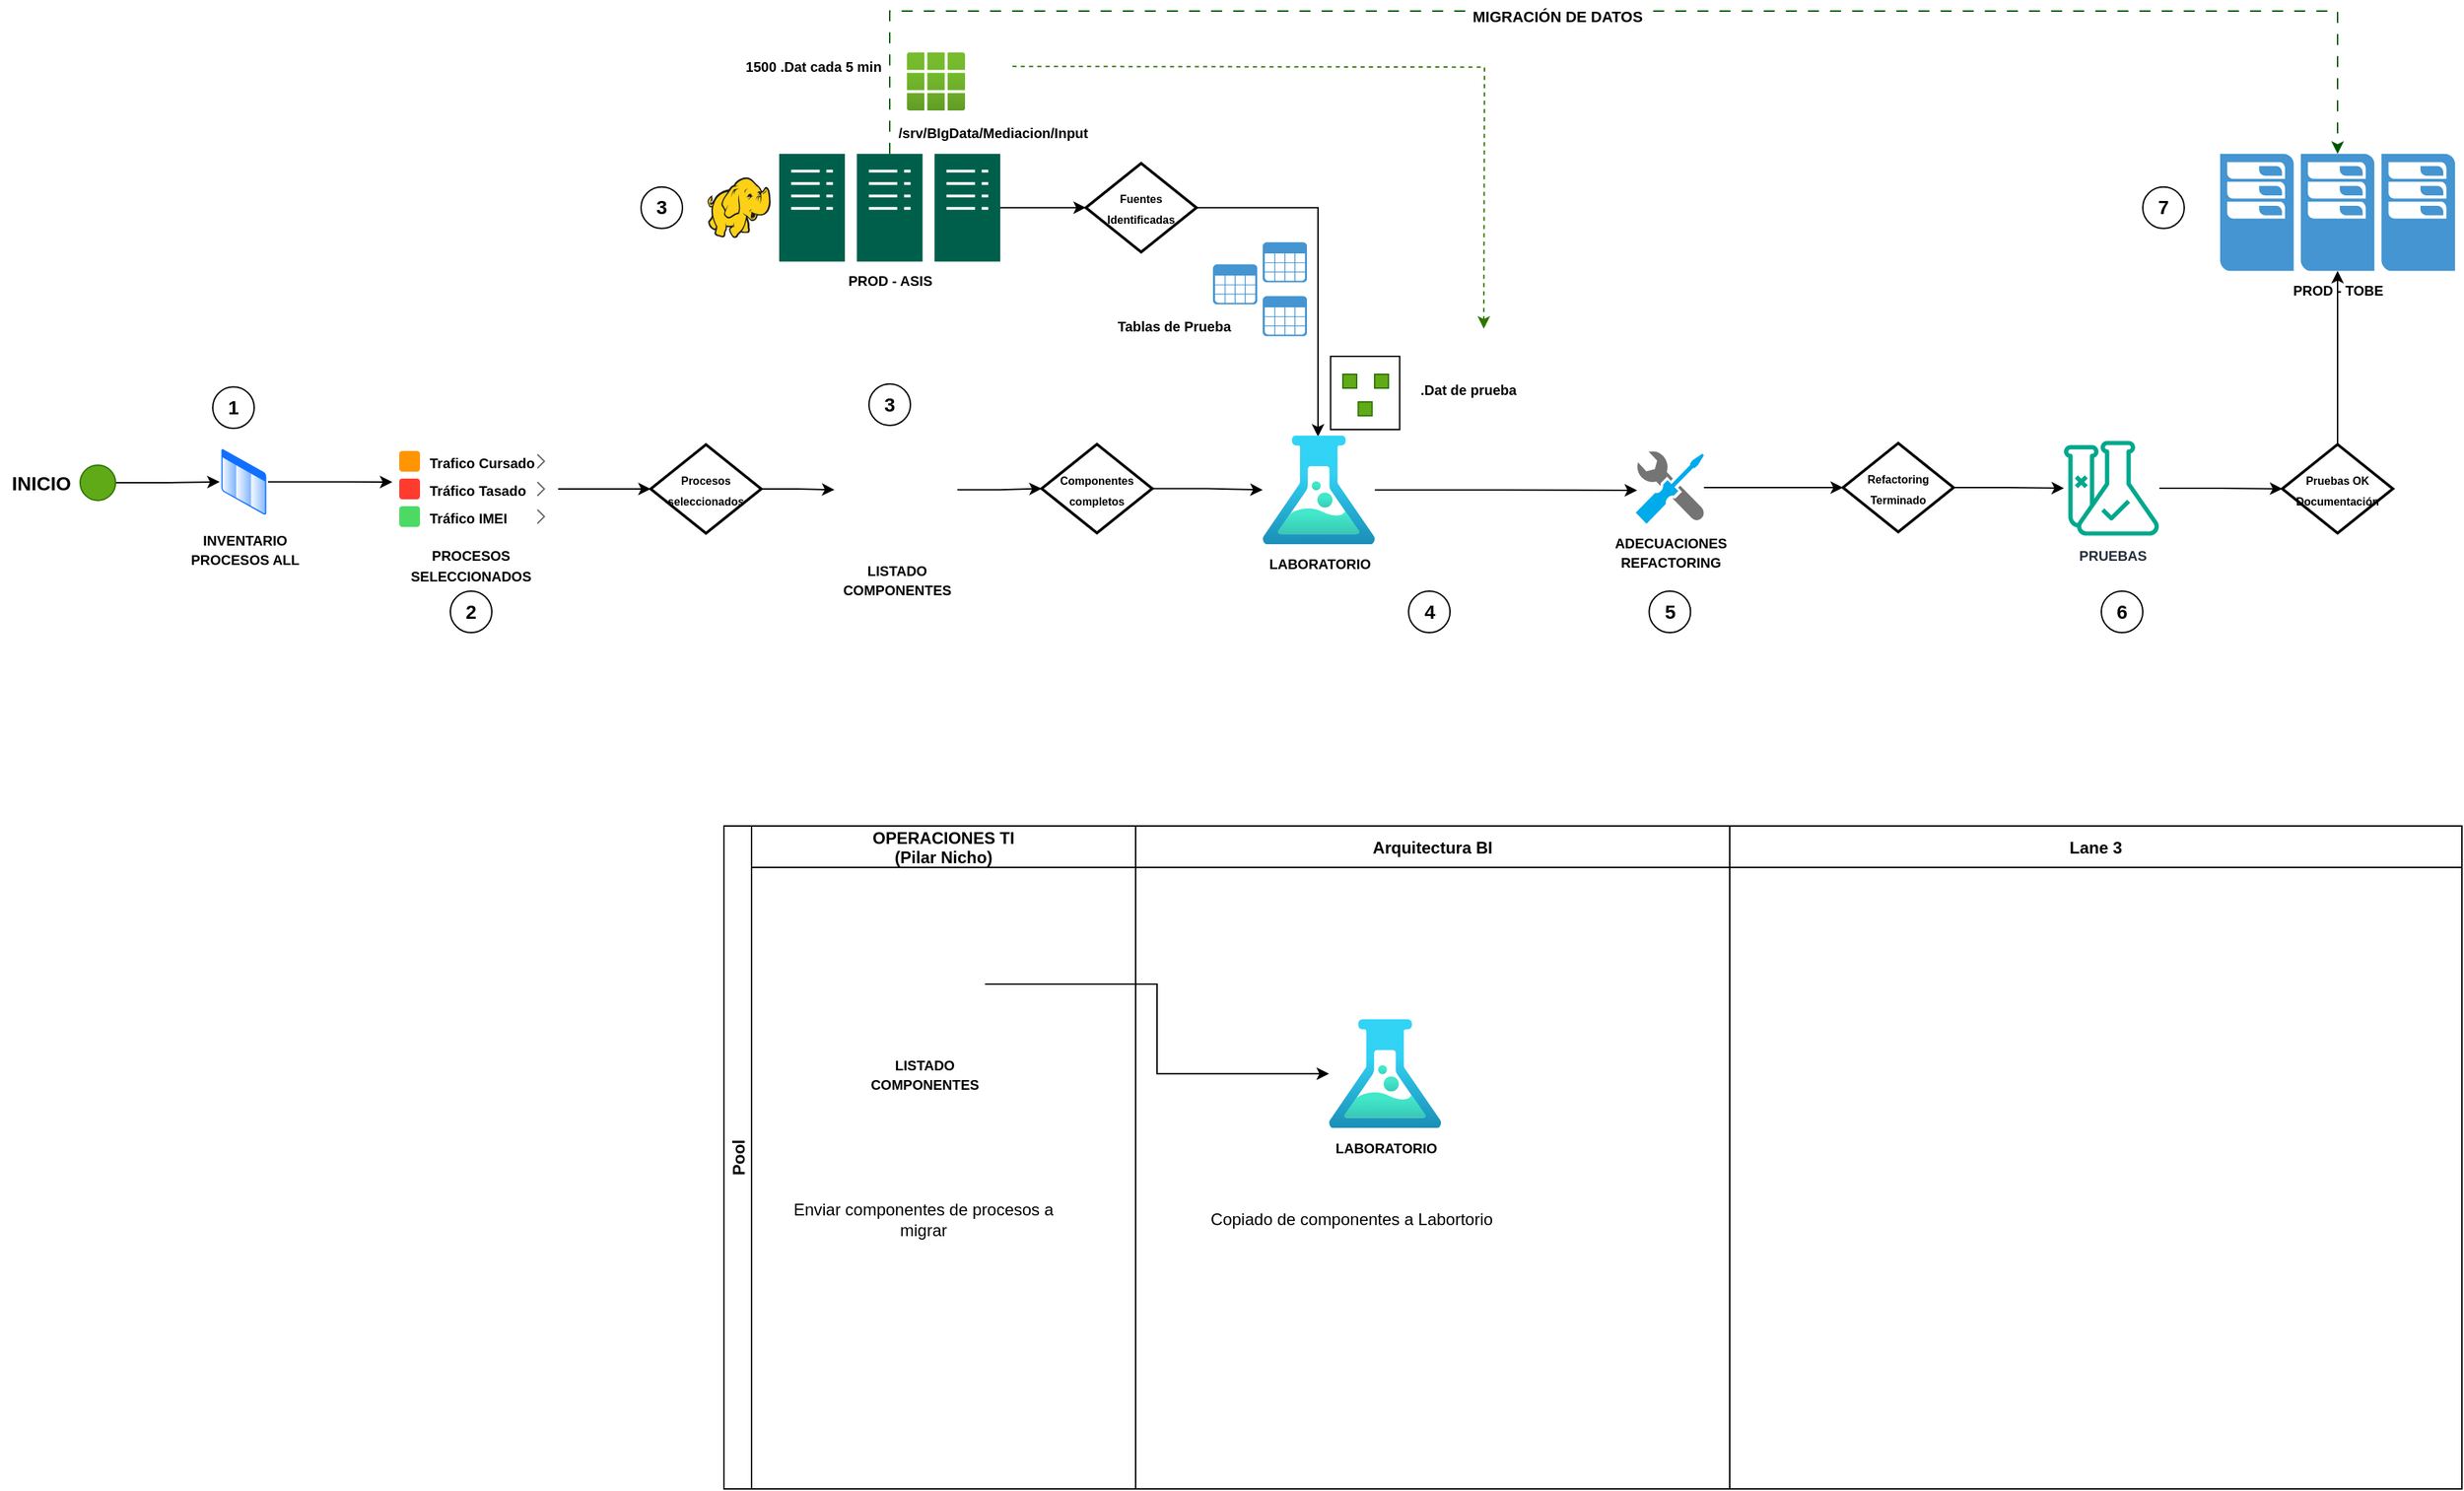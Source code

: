 <mxfile version="22.1.2" type="github">
  <diagram name="Página-1" id="Q9GNLlyVEW6anbHTA-qK">
    <mxGraphModel dx="2145" dy="1731" grid="1" gridSize="10" guides="1" tooltips="1" connect="1" arrows="1" fold="1" page="1" pageScale="1" pageWidth="827" pageHeight="1169" math="0" shadow="0">
      <root>
        <mxCell id="0" />
        <mxCell id="1" parent="0" />
        <mxCell id="malCh2sEdEqplTAO-f5v-149" value="" style="rounded=0;whiteSpace=wrap;html=1;" vertex="1" parent="1">
          <mxGeometry x="239.14" y="30" width="50" height="53" as="geometry" />
        </mxCell>
        <mxCell id="malCh2sEdEqplTAO-f5v-1" value="&lt;font style=&quot;font-size: 10px;&quot;&gt;&lt;b&gt;INVENTARIO &lt;br&gt;PROCESOS ALL&lt;/b&gt;&lt;/font&gt;" style="image;aspect=fixed;perimeter=ellipsePerimeter;html=1;align=center;shadow=0;dashed=0;spacingTop=3;image=img/lib/active_directory/list.svg;" vertex="1" parent="1">
          <mxGeometry x="-565" y="95.88" width="35" height="50" as="geometry" />
        </mxCell>
        <mxCell id="malCh2sEdEqplTAO-f5v-3" value="" style="shape=rect;strokeColor=none;fillColor=#ffffff;gradientColor=none;shadow=0;" vertex="1" parent="1">
          <mxGeometry x="-440" y="96" width="120" height="60" as="geometry" />
        </mxCell>
        <mxCell id="malCh2sEdEqplTAO-f5v-4" value="&lt;b&gt;Trafico Cursado&lt;/b&gt;" style="shape=rect;strokeColor=none;fontSize=10;fontColor=#000000;resizeWidth=1;align=left;spacingLeft=25;spacingTop=2;whiteSpace=wrap;html=1;" vertex="1" parent="malCh2sEdEqplTAO-f5v-3">
          <mxGeometry width="120" height="20" relative="1" as="geometry" />
        </mxCell>
        <mxCell id="malCh2sEdEqplTAO-f5v-5" value="" style="shape=rect;rounded=1;rSize=3;strokeColor=none;fillColor=#FF9501;" vertex="1" parent="malCh2sEdEqplTAO-f5v-4">
          <mxGeometry y="0.5" width="15" height="15" relative="1" as="geometry">
            <mxPoint x="5" y="-7.5" as="offset" />
          </mxGeometry>
        </mxCell>
        <mxCell id="malCh2sEdEqplTAO-f5v-6" value="" style="shape=mxgraph.ios7.misc.right;strokeColor=#666666;" vertex="1" parent="malCh2sEdEqplTAO-f5v-4">
          <mxGeometry x="1" y="0.5" width="5" height="10" relative="1" as="geometry">
            <mxPoint x="-15" y="-5" as="offset" />
          </mxGeometry>
        </mxCell>
        <mxCell id="malCh2sEdEqplTAO-f5v-7" value="&lt;b&gt;Tráfico Tasado&lt;/b&gt;" style="shape=rect;strokeColor=none;fontSize=10;fontColor=#000000;resizeWidth=1;align=left;spacingLeft=25;spacingTop=2;whiteSpace=wrap;html=1;" vertex="1" parent="malCh2sEdEqplTAO-f5v-3">
          <mxGeometry width="120" height="20" relative="1" as="geometry">
            <mxPoint y="20" as="offset" />
          </mxGeometry>
        </mxCell>
        <mxCell id="malCh2sEdEqplTAO-f5v-8" value="" style="shape=rect;rounded=1;rSize=3;strokeColor=none;fillColor=#FF3B2F;" vertex="1" parent="malCh2sEdEqplTAO-f5v-7">
          <mxGeometry y="0.5" width="15" height="15" relative="1" as="geometry">
            <mxPoint x="5" y="-7.5" as="offset" />
          </mxGeometry>
        </mxCell>
        <mxCell id="malCh2sEdEqplTAO-f5v-9" value="" style="shape=mxgraph.ios7.misc.right;strokeColor=#666666;" vertex="1" parent="malCh2sEdEqplTAO-f5v-7">
          <mxGeometry x="1" y="0.5" width="5" height="10" relative="1" as="geometry">
            <mxPoint x="-15" y="-5" as="offset" />
          </mxGeometry>
        </mxCell>
        <mxCell id="malCh2sEdEqplTAO-f5v-10" value="&lt;b&gt;Tráfico IMEI&lt;/b&gt;" style="shape=rect;strokeColor=none;fontSize=10;fontColor=#000000;resizeWidth=1;align=left;spacingLeft=25;spacingTop=2;whiteSpace=wrap;html=1;" vertex="1" parent="malCh2sEdEqplTAO-f5v-3">
          <mxGeometry width="120" height="20" relative="1" as="geometry">
            <mxPoint y="40" as="offset" />
          </mxGeometry>
        </mxCell>
        <mxCell id="malCh2sEdEqplTAO-f5v-11" value="" style="shape=rect;rounded=1;rSize=3;strokeColor=none;fillColor=#4CDA64;" vertex="1" parent="malCh2sEdEqplTAO-f5v-10">
          <mxGeometry y="0.5" width="15" height="15" relative="1" as="geometry">
            <mxPoint x="5" y="-7.5" as="offset" />
          </mxGeometry>
        </mxCell>
        <mxCell id="malCh2sEdEqplTAO-f5v-12" value="" style="shape=mxgraph.ios7.misc.right;strokeColor=#666666;" vertex="1" parent="malCh2sEdEqplTAO-f5v-10">
          <mxGeometry x="1" y="0.5" width="5" height="10" relative="1" as="geometry">
            <mxPoint x="-15" y="-5" as="offset" />
          </mxGeometry>
        </mxCell>
        <mxCell id="malCh2sEdEqplTAO-f5v-39" value="" style="image;sketch=0;aspect=fixed;html=1;points=[];align=center;fontSize=12;image=img/lib/mscae/HDInsight.svg;" vertex="1" parent="1">
          <mxGeometry x="-211.91" y="-99.63" width="45.83" height="44" as="geometry" />
        </mxCell>
        <mxCell id="malCh2sEdEqplTAO-f5v-41" value="&lt;font style=&quot;font-size: 10px;&quot;&gt;&lt;b&gt;ADECUACIONES&lt;br&gt;REFACTORING&lt;/b&gt;&lt;/font&gt;" style="image;sketch=0;aspect=fixed;html=1;points=[];align=center;fontSize=12;image=img/lib/mscae/Developer_Tools.svg;" vertex="1" parent="1">
          <mxGeometry x="460" y="98.75" width="49.35" height="52.5" as="geometry" />
        </mxCell>
        <mxCell id="malCh2sEdEqplTAO-f5v-48" value="&lt;font style=&quot;font-size: 10px;&quot;&gt;&lt;b&gt;PRUEBAS&lt;/b&gt;&lt;/font&gt;" style="sketch=0;outlineConnect=0;fontColor=#232F3E;gradientColor=none;fillColor=#01A88D;strokeColor=none;dashed=0;verticalLabelPosition=bottom;verticalAlign=top;align=center;html=1;fontSize=12;fontStyle=0;aspect=fixed;pointerEvents=1;shape=mxgraph.aws4.sagemaker_shadow_testing;" vertex="1" parent="1">
          <mxGeometry x="770" y="91" width="69" height="69" as="geometry" />
        </mxCell>
        <mxCell id="malCh2sEdEqplTAO-f5v-85" style="edgeStyle=orthogonalEdgeStyle;rounded=0;orthogonalLoop=1;jettySize=auto;html=1;" edge="1" parent="1" source="malCh2sEdEqplTAO-f5v-54" target="malCh2sEdEqplTAO-f5v-84">
          <mxGeometry relative="1" as="geometry" />
        </mxCell>
        <mxCell id="malCh2sEdEqplTAO-f5v-54" value="&lt;font style=&quot;font-size: 8px;&quot;&gt;&lt;b&gt;Componentes completos&lt;/b&gt;&lt;/font&gt;" style="strokeWidth=2;html=1;shape=mxgraph.flowchart.decision;whiteSpace=wrap;" vertex="1" parent="1">
          <mxGeometry x="30" y="93.63" width="80" height="64.25" as="geometry" />
        </mxCell>
        <mxCell id="malCh2sEdEqplTAO-f5v-63" style="edgeStyle=orthogonalEdgeStyle;rounded=0;orthogonalLoop=1;jettySize=auto;html=1;entryX=0.493;entryY=0.011;entryDx=0;entryDy=0;entryPerimeter=0;" edge="1" parent="1" source="malCh2sEdEqplTAO-f5v-60" target="malCh2sEdEqplTAO-f5v-84">
          <mxGeometry relative="1" as="geometry">
            <mxPoint x="299.575" y="70" as="targetPoint" />
          </mxGeometry>
        </mxCell>
        <mxCell id="malCh2sEdEqplTAO-f5v-60" value="&lt;font style=&quot;font-size: 8px;&quot;&gt;&lt;b&gt;Fuentes Identificadas&lt;/b&gt;&lt;/font&gt;" style="strokeWidth=2;html=1;shape=mxgraph.flowchart.decision;whiteSpace=wrap;" vertex="1" parent="1">
          <mxGeometry x="62" y="-109.76" width="80" height="64.25" as="geometry" />
        </mxCell>
        <mxCell id="malCh2sEdEqplTAO-f5v-103" style="edgeStyle=orthogonalEdgeStyle;rounded=0;orthogonalLoop=1;jettySize=auto;html=1;" edge="1" parent="1" source="malCh2sEdEqplTAO-f5v-64" target="malCh2sEdEqplTAO-f5v-98">
          <mxGeometry relative="1" as="geometry" />
        </mxCell>
        <mxCell id="malCh2sEdEqplTAO-f5v-64" value="&lt;span style=&quot;font-size: 8px;&quot;&gt;&lt;b&gt;Procesos seleccionados&lt;/b&gt;&lt;/span&gt;" style="strokeWidth=2;html=1;shape=mxgraph.flowchart.decision;whiteSpace=wrap;" vertex="1" parent="1">
          <mxGeometry x="-253" y="93.87" width="80" height="64.25" as="geometry" />
        </mxCell>
        <mxCell id="malCh2sEdEqplTAO-f5v-66" style="edgeStyle=orthogonalEdgeStyle;rounded=0;orthogonalLoop=1;jettySize=auto;html=1;entryX=0;entryY=0.5;entryDx=0;entryDy=0;entryPerimeter=0;" edge="1" parent="1" source="malCh2sEdEqplTAO-f5v-7" target="malCh2sEdEqplTAO-f5v-64">
          <mxGeometry relative="1" as="geometry" />
        </mxCell>
        <mxCell id="malCh2sEdEqplTAO-f5v-67" value="&lt;font style=&quot;font-size: 10px;&quot;&gt;&lt;b&gt;PROCESOS SELECCIONADOS&lt;/b&gt;&lt;/font&gt;" style="text;html=1;strokeColor=none;fillColor=none;align=center;verticalAlign=middle;whiteSpace=wrap;rounded=0;" vertex="1" parent="1">
          <mxGeometry x="-413" y="166" width="60" height="30" as="geometry" />
        </mxCell>
        <mxCell id="malCh2sEdEqplTAO-f5v-68" style="edgeStyle=orthogonalEdgeStyle;rounded=0;orthogonalLoop=1;jettySize=auto;html=1;entryX=0;entryY=0.25;entryDx=0;entryDy=0;" edge="1" parent="1" source="malCh2sEdEqplTAO-f5v-1" target="malCh2sEdEqplTAO-f5v-7">
          <mxGeometry relative="1" as="geometry">
            <mxPoint x="-540" y="130" as="targetPoint" />
          </mxGeometry>
        </mxCell>
        <mxCell id="malCh2sEdEqplTAO-f5v-71" value="&lt;font style=&quot;font-size: 10px;&quot;&gt;&lt;b&gt;PROD - TOBE&lt;/b&gt;&lt;/font&gt;" style="pointerEvents=1;shadow=0;dashed=0;html=1;strokeColor=none;fillColor=#4495D1;labelPosition=center;verticalLabelPosition=bottom;verticalAlign=top;align=center;outlineConnect=0;shape=mxgraph.veeam.cluster;" vertex="1" parent="1">
          <mxGeometry x="883" y="-116.63" width="170" height="84.74" as="geometry" />
        </mxCell>
        <mxCell id="malCh2sEdEqplTAO-f5v-82" style="edgeStyle=orthogonalEdgeStyle;rounded=0;orthogonalLoop=1;jettySize=auto;html=1;" edge="1" parent="1" source="malCh2sEdEqplTAO-f5v-72" target="malCh2sEdEqplTAO-f5v-71">
          <mxGeometry relative="1" as="geometry" />
        </mxCell>
        <mxCell id="malCh2sEdEqplTAO-f5v-72" value="&lt;font style=&quot;font-size: 8px;&quot;&gt;&lt;b&gt;Pruebas OK&lt;br&gt;Documentación&lt;br&gt;&lt;/b&gt;&lt;/font&gt;" style="strokeWidth=2;html=1;shape=mxgraph.flowchart.decision;whiteSpace=wrap;" vertex="1" parent="1">
          <mxGeometry x="928" y="93.75" width="80" height="64.25" as="geometry" />
        </mxCell>
        <mxCell id="malCh2sEdEqplTAO-f5v-75" style="edgeStyle=orthogonalEdgeStyle;rounded=0;orthogonalLoop=1;jettySize=auto;html=1;" edge="1" parent="1" source="malCh2sEdEqplTAO-f5v-73" target="malCh2sEdEqplTAO-f5v-48">
          <mxGeometry relative="1" as="geometry" />
        </mxCell>
        <mxCell id="malCh2sEdEqplTAO-f5v-73" value="&lt;span style=&quot;font-size: 8px;&quot;&gt;&lt;b&gt;Refactoring Terminado&lt;/b&gt;&lt;/span&gt;" style="strokeWidth=2;html=1;shape=mxgraph.flowchart.decision;whiteSpace=wrap;" vertex="1" parent="1">
          <mxGeometry x="610" y="92.88" width="80" height="64.25" as="geometry" />
        </mxCell>
        <mxCell id="malCh2sEdEqplTAO-f5v-74" style="edgeStyle=orthogonalEdgeStyle;rounded=0;orthogonalLoop=1;jettySize=auto;html=1;entryX=0;entryY=0.5;entryDx=0;entryDy=0;entryPerimeter=0;" edge="1" parent="1" source="malCh2sEdEqplTAO-f5v-41" target="malCh2sEdEqplTAO-f5v-73">
          <mxGeometry relative="1" as="geometry" />
        </mxCell>
        <mxCell id="malCh2sEdEqplTAO-f5v-77" style="edgeStyle=orthogonalEdgeStyle;rounded=0;orthogonalLoop=1;jettySize=auto;html=1;entryX=0;entryY=0.5;entryDx=0;entryDy=0;entryPerimeter=0;" edge="1" parent="1" source="malCh2sEdEqplTAO-f5v-48" target="malCh2sEdEqplTAO-f5v-72">
          <mxGeometry relative="1" as="geometry" />
        </mxCell>
        <mxCell id="malCh2sEdEqplTAO-f5v-104" style="edgeStyle=orthogonalEdgeStyle;rounded=0;orthogonalLoop=1;jettySize=auto;html=1;dashed=1;dashPattern=8 8;fillColor=#008a00;strokeColor=#005700;" edge="1" parent="1" source="malCh2sEdEqplTAO-f5v-80" target="malCh2sEdEqplTAO-f5v-71">
          <mxGeometry relative="1" as="geometry">
            <Array as="points">
              <mxPoint x="-80" y="-220" />
              <mxPoint x="968" y="-220" />
            </Array>
          </mxGeometry>
        </mxCell>
        <mxCell id="malCh2sEdEqplTAO-f5v-105" value="&lt;b&gt;MIGRACIÓN DE DATOS&lt;/b&gt;" style="edgeLabel;html=1;align=center;verticalAlign=middle;resizable=0;points=[];" vertex="1" connectable="0" parent="malCh2sEdEqplTAO-f5v-104">
          <mxGeometry x="-0.066" y="-4" relative="1" as="geometry">
            <mxPoint as="offset" />
          </mxGeometry>
        </mxCell>
        <mxCell id="malCh2sEdEqplTAO-f5v-80" value="&lt;font style=&quot;font-size: 10px;&quot;&gt;&lt;b&gt;PROD - ASIS&lt;/b&gt;&lt;/font&gt;" style="sketch=0;pointerEvents=1;shadow=0;dashed=0;html=1;strokeColor=none;fillColor=#005F4B;labelPosition=center;verticalLabelPosition=bottom;verticalAlign=top;align=center;outlineConnect=0;shape=mxgraph.veeam2.server_cluster;" vertex="1" parent="1">
          <mxGeometry x="-160" y="-116.63" width="160" height="78" as="geometry" />
        </mxCell>
        <mxCell id="malCh2sEdEqplTAO-f5v-83" style="edgeStyle=orthogonalEdgeStyle;rounded=0;orthogonalLoop=1;jettySize=auto;html=1;entryX=0;entryY=0.5;entryDx=0;entryDy=0;entryPerimeter=0;" edge="1" parent="1" source="malCh2sEdEqplTAO-f5v-80" target="malCh2sEdEqplTAO-f5v-60">
          <mxGeometry relative="1" as="geometry" />
        </mxCell>
        <mxCell id="malCh2sEdEqplTAO-f5v-84" value="&lt;font style=&quot;font-size: 10px;&quot;&gt;&lt;b&gt;LABORATORIO&lt;/b&gt;&lt;/font&gt;" style="image;aspect=fixed;html=1;points=[];align=center;fontSize=12;image=img/lib/azure2/general/Load_Test.svg;" vertex="1" parent="1">
          <mxGeometry x="190" y="87.25" width="81.14" height="78.75" as="geometry" />
        </mxCell>
        <mxCell id="malCh2sEdEqplTAO-f5v-87" style="edgeStyle=orthogonalEdgeStyle;rounded=0;orthogonalLoop=1;jettySize=auto;html=1;entryX=0.02;entryY=0.538;entryDx=0;entryDy=0;entryPerimeter=0;" edge="1" parent="1" source="malCh2sEdEqplTAO-f5v-84" target="malCh2sEdEqplTAO-f5v-41">
          <mxGeometry relative="1" as="geometry" />
        </mxCell>
        <mxCell id="malCh2sEdEqplTAO-f5v-88" value="&lt;b&gt;&lt;font style=&quot;font-size: 14px;&quot;&gt;1&lt;/font&gt;&lt;/b&gt;" style="ellipse;whiteSpace=wrap;html=1;aspect=fixed;" vertex="1" parent="1">
          <mxGeometry x="-570" y="52.13" width="30" height="30" as="geometry" />
        </mxCell>
        <mxCell id="malCh2sEdEqplTAO-f5v-89" value="&lt;b&gt;&lt;font style=&quot;font-size: 14px;&quot;&gt;2&lt;/font&gt;&lt;/b&gt;" style="ellipse;whiteSpace=wrap;html=1;aspect=fixed;" vertex="1" parent="1">
          <mxGeometry x="-398" y="200" width="30" height="30" as="geometry" />
        </mxCell>
        <mxCell id="malCh2sEdEqplTAO-f5v-90" value="&lt;b&gt;&lt;font style=&quot;font-size: 14px;&quot;&gt;3&lt;/font&gt;&lt;/b&gt;" style="ellipse;whiteSpace=wrap;html=1;aspect=fixed;" vertex="1" parent="1">
          <mxGeometry x="-95" y="50" width="30" height="30" as="geometry" />
        </mxCell>
        <mxCell id="malCh2sEdEqplTAO-f5v-91" value="&lt;b&gt;&lt;font style=&quot;font-size: 14px;&quot;&gt;3&lt;/font&gt;&lt;/b&gt;" style="ellipse;whiteSpace=wrap;html=1;aspect=fixed;" vertex="1" parent="1">
          <mxGeometry x="-260" y="-92.63" width="30" height="30" as="geometry" />
        </mxCell>
        <mxCell id="malCh2sEdEqplTAO-f5v-92" value="&lt;b&gt;&lt;font style=&quot;font-size: 14px;&quot;&gt;4&lt;/font&gt;&lt;/b&gt;" style="ellipse;whiteSpace=wrap;html=1;aspect=fixed;" vertex="1" parent="1">
          <mxGeometry x="295.57" y="200" width="30" height="30" as="geometry" />
        </mxCell>
        <mxCell id="malCh2sEdEqplTAO-f5v-93" value="&lt;b&gt;&lt;font style=&quot;font-size: 14px;&quot;&gt;5&lt;/font&gt;&lt;/b&gt;" style="ellipse;whiteSpace=wrap;html=1;aspect=fixed;" vertex="1" parent="1">
          <mxGeometry x="469.68" y="200" width="30" height="30" as="geometry" />
        </mxCell>
        <mxCell id="malCh2sEdEqplTAO-f5v-94" value="&lt;b&gt;&lt;font style=&quot;font-size: 14px;&quot;&gt;6&lt;/font&gt;&lt;/b&gt;" style="ellipse;whiteSpace=wrap;html=1;aspect=fixed;" vertex="1" parent="1">
          <mxGeometry x="797" y="200" width="30" height="30" as="geometry" />
        </mxCell>
        <mxCell id="malCh2sEdEqplTAO-f5v-96" value="&lt;b&gt;&lt;font style=&quot;font-size: 14px;&quot;&gt;7&lt;/font&gt;&lt;/b&gt;" style="ellipse;whiteSpace=wrap;html=1;aspect=fixed;" vertex="1" parent="1">
          <mxGeometry x="827" y="-92.63" width="30" height="30" as="geometry" />
        </mxCell>
        <mxCell id="malCh2sEdEqplTAO-f5v-98" value="&lt;font style=&quot;font-size: 10px;&quot;&gt;&lt;b&gt;LISTADO&lt;br&gt;COMPONENTES&lt;/b&gt;&lt;/font&gt;" style="shape=image;html=1;verticalAlign=top;verticalLabelPosition=bottom;labelBackgroundColor=#ffffff;imageAspect=0;aspect=fixed;image=https://cdn4.iconfinder.com/data/icons/computer-and-web-2/500/Survey-128.png" vertex="1" parent="1">
          <mxGeometry x="-120" y="82.13" width="89" height="89" as="geometry" />
        </mxCell>
        <mxCell id="malCh2sEdEqplTAO-f5v-102" style="edgeStyle=orthogonalEdgeStyle;rounded=0;orthogonalLoop=1;jettySize=auto;html=1;entryX=0;entryY=0.5;entryDx=0;entryDy=0;entryPerimeter=0;" edge="1" parent="1" source="malCh2sEdEqplTAO-f5v-98" target="malCh2sEdEqplTAO-f5v-54">
          <mxGeometry relative="1" as="geometry" />
        </mxCell>
        <mxCell id="malCh2sEdEqplTAO-f5v-109" value="Pool" style="swimlane;childLayout=stackLayout;resizeParent=1;resizeParentMax=0;startSize=20;horizontal=0;horizontalStack=1;" vertex="1" parent="1">
          <mxGeometry x="-200" y="370" width="1258" height="480" as="geometry" />
        </mxCell>
        <mxCell id="malCh2sEdEqplTAO-f5v-110" value="OPERACIONES TI&#xa;(Pilar Nicho)" style="swimlane;startSize=30;" vertex="1" parent="malCh2sEdEqplTAO-f5v-109">
          <mxGeometry x="20" width="278" height="480" as="geometry">
            <mxRectangle x="20" width="40" height="460" as="alternateBounds" />
          </mxGeometry>
        </mxCell>
        <mxCell id="malCh2sEdEqplTAO-f5v-117" value="&lt;font style=&quot;font-size: 10px;&quot;&gt;&lt;b&gt;LISTADO&lt;br&gt;COMPONENTES&lt;/b&gt;&lt;/font&gt;" style="shape=image;html=1;verticalAlign=top;verticalLabelPosition=bottom;labelBackgroundColor=#ffffff;imageAspect=0;aspect=fixed;image=https://cdn4.iconfinder.com/data/icons/computer-and-web-2/500/Survey-128.png" vertex="1" parent="malCh2sEdEqplTAO-f5v-110">
          <mxGeometry x="80" y="70" width="89" height="89" as="geometry" />
        </mxCell>
        <mxCell id="malCh2sEdEqplTAO-f5v-118" value="Enviar componentes de procesos a migrar" style="text;html=1;strokeColor=none;fillColor=none;align=center;verticalAlign=middle;whiteSpace=wrap;rounded=0;" vertex="1" parent="malCh2sEdEqplTAO-f5v-110">
          <mxGeometry x="20" y="270" width="209" height="30" as="geometry" />
        </mxCell>
        <mxCell id="malCh2sEdEqplTAO-f5v-111" value="Arquitectura BI" style="swimlane;startSize=30;" vertex="1" parent="malCh2sEdEqplTAO-f5v-109">
          <mxGeometry x="298" width="430" height="480" as="geometry" />
        </mxCell>
        <mxCell id="malCh2sEdEqplTAO-f5v-115" value="&lt;font style=&quot;font-size: 10px;&quot;&gt;&lt;b&gt;LABORATORIO&lt;/b&gt;&lt;/font&gt;" style="image;aspect=fixed;html=1;points=[];align=center;fontSize=12;image=img/lib/azure2/general/Load_Test.svg;" vertex="1" parent="malCh2sEdEqplTAO-f5v-111">
          <mxGeometry x="140" y="140" width="81.14" height="78.75" as="geometry" />
        </mxCell>
        <mxCell id="malCh2sEdEqplTAO-f5v-116" value="Copiado de componentes a Labortorio" style="text;html=1;strokeColor=none;fillColor=none;align=center;verticalAlign=middle;whiteSpace=wrap;rounded=0;" vertex="1" parent="malCh2sEdEqplTAO-f5v-111">
          <mxGeometry x="52.0" y="270" width="209" height="30" as="geometry" />
        </mxCell>
        <mxCell id="malCh2sEdEqplTAO-f5v-112" value="Lane 3" style="swimlane;startSize=30;" vertex="1" parent="malCh2sEdEqplTAO-f5v-109">
          <mxGeometry x="728" width="530" height="480" as="geometry" />
        </mxCell>
        <mxCell id="malCh2sEdEqplTAO-f5v-119" style="edgeStyle=orthogonalEdgeStyle;rounded=0;orthogonalLoop=1;jettySize=auto;html=1;" edge="1" parent="malCh2sEdEqplTAO-f5v-109" source="malCh2sEdEqplTAO-f5v-117" target="malCh2sEdEqplTAO-f5v-115">
          <mxGeometry relative="1" as="geometry" />
        </mxCell>
        <mxCell id="malCh2sEdEqplTAO-f5v-139" style="edgeStyle=orthogonalEdgeStyle;rounded=0;orthogonalLoop=1;jettySize=auto;html=1;dashed=1;fillColor=#60a917;strokeColor=#2D7600;" edge="1" parent="1">
          <mxGeometry relative="1" as="geometry">
            <mxPoint x="8.824" y="-179.941" as="sourcePoint" />
            <mxPoint x="350" y="10" as="targetPoint" />
          </mxGeometry>
        </mxCell>
        <mxCell id="malCh2sEdEqplTAO-f5v-131" value="" style="image;aspect=fixed;html=1;points=[];align=center;fontSize=12;image=img/lib/azure2/general/All_Resources.svg;" vertex="1" parent="1">
          <mxGeometry x="-67.5" y="-190" width="42" height="42" as="geometry" />
        </mxCell>
        <mxCell id="malCh2sEdEqplTAO-f5v-132" value="&lt;font style=&quot;font-size: 10px;&quot;&gt;&lt;b&gt;/srv/BIgData/Mediacion/Input&lt;/b&gt;&lt;/font&gt;" style="text;html=1;strokeColor=none;fillColor=none;align=center;verticalAlign=middle;whiteSpace=wrap;rounded=0;" vertex="1" parent="1">
          <mxGeometry x="-100" y="-146.63" width="190" height="30" as="geometry" />
        </mxCell>
        <mxCell id="malCh2sEdEqplTAO-f5v-133" value="&lt;font style=&quot;font-size: 10px;&quot;&gt;&lt;b&gt;1500 .Dat cada 5 min&lt;/b&gt;&lt;/font&gt;" style="text;html=1;strokeColor=none;fillColor=none;align=center;verticalAlign=middle;whiteSpace=wrap;rounded=0;" vertex="1" parent="1">
          <mxGeometry x="-190" y="-195" width="110" height="30" as="geometry" />
        </mxCell>
        <mxCell id="malCh2sEdEqplTAO-f5v-143" value="" style="rounded=0;whiteSpace=wrap;html=1;fillColor=#60a917;fontColor=#ffffff;strokeColor=#2D7600;" vertex="1" parent="1">
          <mxGeometry x="271" y="43" width="10" height="10" as="geometry" />
        </mxCell>
        <mxCell id="malCh2sEdEqplTAO-f5v-144" value="" style="rounded=0;whiteSpace=wrap;html=1;fillColor=#60a917;fontColor=#ffffff;strokeColor=#2D7600;" vertex="1" parent="1">
          <mxGeometry x="259.14" y="63" width="10" height="10" as="geometry" />
        </mxCell>
        <mxCell id="malCh2sEdEqplTAO-f5v-145" value="&lt;font style=&quot;font-size: 10px;&quot;&gt;&lt;b&gt;.Dat de prueba&lt;/b&gt;&lt;/font&gt;" style="text;html=1;strokeColor=none;fillColor=none;align=center;verticalAlign=middle;whiteSpace=wrap;rounded=0;" vertex="1" parent="1">
          <mxGeometry x="298.57" y="46" width="80" height="15" as="geometry" />
        </mxCell>
        <mxCell id="malCh2sEdEqplTAO-f5v-146" value="" style="rounded=0;whiteSpace=wrap;html=1;fillColor=#60a917;fontColor=#ffffff;strokeColor=#2D7600;" vertex="1" parent="1">
          <mxGeometry x="248" y="43" width="10" height="10" as="geometry" />
        </mxCell>
        <mxCell id="malCh2sEdEqplTAO-f5v-151" style="edgeStyle=orthogonalEdgeStyle;rounded=0;orthogonalLoop=1;jettySize=auto;html=1;entryX=0;entryY=0.5;entryDx=0;entryDy=0;" edge="1" parent="1" source="malCh2sEdEqplTAO-f5v-150" target="malCh2sEdEqplTAO-f5v-1">
          <mxGeometry relative="1" as="geometry" />
        </mxCell>
        <mxCell id="malCh2sEdEqplTAO-f5v-150" value="" style="ellipse;whiteSpace=wrap;html=1;aspect=fixed;fillColor=#60a917;fontColor=#ffffff;strokeColor=#2D7600;" vertex="1" parent="1">
          <mxGeometry x="-666" y="108.69" width="25.63" height="25.63" as="geometry" />
        </mxCell>
        <mxCell id="malCh2sEdEqplTAO-f5v-152" value="&lt;b&gt;&lt;font style=&quot;font-size: 14px;&quot;&gt;INICIO&lt;/font&gt;&lt;/b&gt;" style="text;html=1;strokeColor=none;fillColor=none;align=center;verticalAlign=middle;whiteSpace=wrap;rounded=0;" vertex="1" parent="1">
          <mxGeometry x="-724" y="107" width="60" height="30" as="geometry" />
        </mxCell>
        <mxCell id="malCh2sEdEqplTAO-f5v-155" value="" style="shadow=0;dashed=0;html=1;strokeColor=none;fillColor=#4495D1;labelPosition=center;verticalLabelPosition=bottom;verticalAlign=top;align=center;outlineConnect=0;shape=mxgraph.veeam.table;" vertex="1" parent="1">
          <mxGeometry x="190" y="-52.63" width="32" height="29" as="geometry" />
        </mxCell>
        <mxCell id="malCh2sEdEqplTAO-f5v-157" value="" style="shadow=0;dashed=0;html=1;strokeColor=none;fillColor=#4495D1;labelPosition=center;verticalLabelPosition=bottom;verticalAlign=top;align=center;outlineConnect=0;shape=mxgraph.veeam.table;" vertex="1" parent="1">
          <mxGeometry x="154" y="-36.63" width="32" height="29" as="geometry" />
        </mxCell>
        <mxCell id="malCh2sEdEqplTAO-f5v-158" value="" style="shadow=0;dashed=0;html=1;strokeColor=none;fillColor=#4495D1;labelPosition=center;verticalLabelPosition=bottom;verticalAlign=top;align=center;outlineConnect=0;shape=mxgraph.veeam.table;" vertex="1" parent="1">
          <mxGeometry x="190" y="-13.63" width="32" height="29" as="geometry" />
        </mxCell>
        <mxCell id="malCh2sEdEqplTAO-f5v-159" value="&lt;font style=&quot;font-size: 10px;&quot;&gt;&lt;b&gt;Tablas de Prueba&lt;/b&gt;&lt;/font&gt;" style="text;html=1;strokeColor=none;fillColor=none;align=center;verticalAlign=middle;whiteSpace=wrap;rounded=0;" vertex="1" parent="1">
          <mxGeometry x="80" width="92" height="15" as="geometry" />
        </mxCell>
      </root>
    </mxGraphModel>
  </diagram>
</mxfile>
